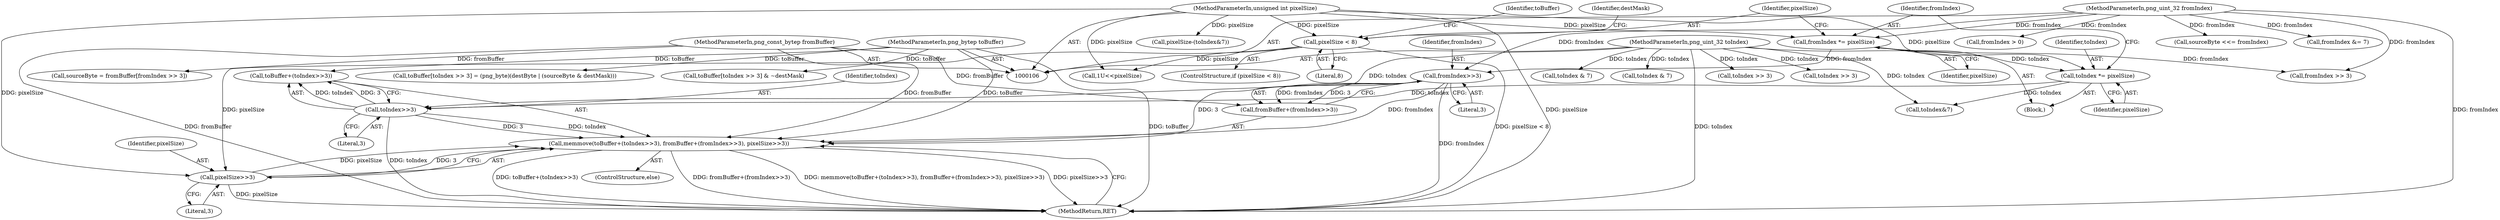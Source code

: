 digraph "1_Android_9d4853418ab2f754c2b63e091c29c5529b8b86ca_119@API" {
"1000193" [label="(Call,memmove(toBuffer+(toIndex>>3), fromBuffer+(fromIndex>>3), pixelSize>>3))"];
"1000107" [label="(MethodParameterIn,png_bytep toBuffer)"];
"1000196" [label="(Call,toIndex>>3)"];
"1000113" [label="(Call,toIndex *= pixelSize)"];
"1000111" [label="(MethodParameterIn,unsigned int pixelSize)"];
"1000108" [label="(MethodParameterIn,png_uint_32 toIndex)"];
"1000109" [label="(MethodParameterIn,png_const_bytep fromBuffer)"];
"1000201" [label="(Call,fromIndex>>3)"];
"1000116" [label="(Call,fromIndex *= pixelSize)"];
"1000110" [label="(MethodParameterIn,png_uint_32 fromIndex)"];
"1000204" [label="(Call,pixelSize>>3)"];
"1000120" [label="(Call,pixelSize < 8)"];
"1000195" [label="(Identifier,toBuffer)"];
"1000162" [label="(Call,fromIndex > 0)"];
"1000117" [label="(Identifier,fromIndex)"];
"1000119" [label="(ControlStructure,if (pixelSize < 8))"];
"1000110" [label="(MethodParameterIn,png_uint_32 fromIndex)"];
"1000108" [label="(MethodParameterIn,png_uint_32 toIndex)"];
"1000115" [label="(Identifier,pixelSize)"];
"1000118" [label="(Identifier,pixelSize)"];
"1000155" [label="(Call,fromIndex >> 3)"];
"1000170" [label="(Call,toIndex & 7)"];
"1000203" [label="(Literal,3)"];
"1000129" [label="(Call,1U<<pixelSize)"];
"1000135" [label="(Call,pixelSize-(toIndex&7))"];
"1000176" [label="(Call,toIndex & 7)"];
"1000113" [label="(Call,toIndex *= pixelSize)"];
"1000151" [label="(Call,sourceByte = fromBuffer[fromIndex >> 3])"];
"1000206" [label="(Literal,3)"];
"1000192" [label="(ControlStructure,else)"];
"1000111" [label="(MethodParameterIn,unsigned int pixelSize)"];
"1000112" [label="(Block,)"];
"1000165" [label="(Call,sourceByte <<= fromIndex)"];
"1000198" [label="(Literal,3)"];
"1000107" [label="(MethodParameterIn,png_bytep toBuffer)"];
"1000202" [label="(Identifier,fromIndex)"];
"1000197" [label="(Identifier,toIndex)"];
"1000122" [label="(Literal,8)"];
"1000193" [label="(Call,memmove(toBuffer+(toIndex>>3), fromBuffer+(fromIndex>>3), pixelSize>>3))"];
"1000207" [label="(MethodReturn,RET)"];
"1000126" [label="(Identifier,destMask)"];
"1000196" [label="(Call,toIndex>>3)"];
"1000199" [label="(Call,fromBuffer+(fromIndex>>3))"];
"1000201" [label="(Call,fromIndex>>3)"];
"1000158" [label="(Call,fromIndex &= 7)"];
"1000116" [label="(Call,fromIndex *= pixelSize)"];
"1000120" [label="(Call,pixelSize < 8)"];
"1000137" [label="(Call,toIndex&7)"];
"1000204" [label="(Call,pixelSize>>3)"];
"1000114" [label="(Identifier,toIndex)"];
"1000146" [label="(Call,toIndex >> 3)"];
"1000143" [label="(Call,toBuffer[toIndex >> 3] & ~destMask)"];
"1000121" [label="(Identifier,pixelSize)"];
"1000109" [label="(MethodParameterIn,png_const_bytep fromBuffer)"];
"1000182" [label="(Call,toIndex >> 3)"];
"1000194" [label="(Call,toBuffer+(toIndex>>3))"];
"1000179" [label="(Call,toBuffer[toIndex >> 3] = (png_byte)(destByte | (sourceByte & destMask)))"];
"1000205" [label="(Identifier,pixelSize)"];
"1000193" -> "1000192"  [label="AST: "];
"1000193" -> "1000204"  [label="CFG: "];
"1000194" -> "1000193"  [label="AST: "];
"1000199" -> "1000193"  [label="AST: "];
"1000204" -> "1000193"  [label="AST: "];
"1000207" -> "1000193"  [label="CFG: "];
"1000193" -> "1000207"  [label="DDG: toBuffer+(toIndex>>3)"];
"1000193" -> "1000207"  [label="DDG: fromBuffer+(fromIndex>>3)"];
"1000193" -> "1000207"  [label="DDG: memmove(toBuffer+(toIndex>>3), fromBuffer+(fromIndex>>3), pixelSize>>3)"];
"1000193" -> "1000207"  [label="DDG: pixelSize>>3"];
"1000107" -> "1000193"  [label="DDG: toBuffer"];
"1000196" -> "1000193"  [label="DDG: toIndex"];
"1000196" -> "1000193"  [label="DDG: 3"];
"1000109" -> "1000193"  [label="DDG: fromBuffer"];
"1000201" -> "1000193"  [label="DDG: fromIndex"];
"1000201" -> "1000193"  [label="DDG: 3"];
"1000204" -> "1000193"  [label="DDG: pixelSize"];
"1000204" -> "1000193"  [label="DDG: 3"];
"1000107" -> "1000106"  [label="AST: "];
"1000107" -> "1000207"  [label="DDG: toBuffer"];
"1000107" -> "1000143"  [label="DDG: toBuffer"];
"1000107" -> "1000179"  [label="DDG: toBuffer"];
"1000107" -> "1000194"  [label="DDG: toBuffer"];
"1000196" -> "1000194"  [label="AST: "];
"1000196" -> "1000198"  [label="CFG: "];
"1000197" -> "1000196"  [label="AST: "];
"1000198" -> "1000196"  [label="AST: "];
"1000194" -> "1000196"  [label="CFG: "];
"1000196" -> "1000207"  [label="DDG: toIndex"];
"1000196" -> "1000194"  [label="DDG: toIndex"];
"1000196" -> "1000194"  [label="DDG: 3"];
"1000113" -> "1000196"  [label="DDG: toIndex"];
"1000108" -> "1000196"  [label="DDG: toIndex"];
"1000113" -> "1000112"  [label="AST: "];
"1000113" -> "1000115"  [label="CFG: "];
"1000114" -> "1000113"  [label="AST: "];
"1000115" -> "1000113"  [label="AST: "];
"1000117" -> "1000113"  [label="CFG: "];
"1000111" -> "1000113"  [label="DDG: pixelSize"];
"1000108" -> "1000113"  [label="DDG: toIndex"];
"1000113" -> "1000137"  [label="DDG: toIndex"];
"1000111" -> "1000106"  [label="AST: "];
"1000111" -> "1000207"  [label="DDG: pixelSize"];
"1000111" -> "1000116"  [label="DDG: pixelSize"];
"1000111" -> "1000120"  [label="DDG: pixelSize"];
"1000111" -> "1000129"  [label="DDG: pixelSize"];
"1000111" -> "1000135"  [label="DDG: pixelSize"];
"1000111" -> "1000204"  [label="DDG: pixelSize"];
"1000108" -> "1000106"  [label="AST: "];
"1000108" -> "1000207"  [label="DDG: toIndex"];
"1000108" -> "1000137"  [label="DDG: toIndex"];
"1000108" -> "1000146"  [label="DDG: toIndex"];
"1000108" -> "1000170"  [label="DDG: toIndex"];
"1000108" -> "1000176"  [label="DDG: toIndex"];
"1000108" -> "1000182"  [label="DDG: toIndex"];
"1000109" -> "1000106"  [label="AST: "];
"1000109" -> "1000207"  [label="DDG: fromBuffer"];
"1000109" -> "1000151"  [label="DDG: fromBuffer"];
"1000109" -> "1000199"  [label="DDG: fromBuffer"];
"1000201" -> "1000199"  [label="AST: "];
"1000201" -> "1000203"  [label="CFG: "];
"1000202" -> "1000201"  [label="AST: "];
"1000203" -> "1000201"  [label="AST: "];
"1000199" -> "1000201"  [label="CFG: "];
"1000201" -> "1000207"  [label="DDG: fromIndex"];
"1000201" -> "1000199"  [label="DDG: fromIndex"];
"1000201" -> "1000199"  [label="DDG: 3"];
"1000116" -> "1000201"  [label="DDG: fromIndex"];
"1000110" -> "1000201"  [label="DDG: fromIndex"];
"1000116" -> "1000112"  [label="AST: "];
"1000116" -> "1000118"  [label="CFG: "];
"1000117" -> "1000116"  [label="AST: "];
"1000118" -> "1000116"  [label="AST: "];
"1000121" -> "1000116"  [label="CFG: "];
"1000110" -> "1000116"  [label="DDG: fromIndex"];
"1000116" -> "1000155"  [label="DDG: fromIndex"];
"1000110" -> "1000106"  [label="AST: "];
"1000110" -> "1000207"  [label="DDG: fromIndex"];
"1000110" -> "1000155"  [label="DDG: fromIndex"];
"1000110" -> "1000158"  [label="DDG: fromIndex"];
"1000110" -> "1000162"  [label="DDG: fromIndex"];
"1000110" -> "1000165"  [label="DDG: fromIndex"];
"1000204" -> "1000206"  [label="CFG: "];
"1000205" -> "1000204"  [label="AST: "];
"1000206" -> "1000204"  [label="AST: "];
"1000204" -> "1000207"  [label="DDG: pixelSize"];
"1000120" -> "1000204"  [label="DDG: pixelSize"];
"1000120" -> "1000119"  [label="AST: "];
"1000120" -> "1000122"  [label="CFG: "];
"1000121" -> "1000120"  [label="AST: "];
"1000122" -> "1000120"  [label="AST: "];
"1000126" -> "1000120"  [label="CFG: "];
"1000195" -> "1000120"  [label="CFG: "];
"1000120" -> "1000207"  [label="DDG: pixelSize < 8"];
"1000120" -> "1000129"  [label="DDG: pixelSize"];
}
